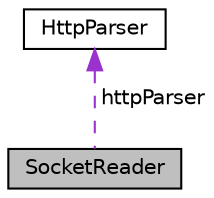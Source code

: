 digraph "SocketReader"
{
  edge [fontname="Helvetica",fontsize="10",labelfontname="Helvetica",labelfontsize="10"];
  node [fontname="Helvetica",fontsize="10",shape=record];
  Node2 [label="SocketReader",height=0.2,width=0.4,color="black", fillcolor="grey75", style="filled", fontcolor="black"];
  Node3 -> Node2 [dir="back",color="darkorchid3",fontsize="10",style="dashed",label=" httpParser" ,fontname="Helvetica"];
  Node3 [label="HttpParser",height=0.2,width=0.4,color="black", fillcolor="white", style="filled",URL="$classHttpParser.html",tooltip="Simple and naive parser of http requets, relies on data being separated by single spaces..."];
}
